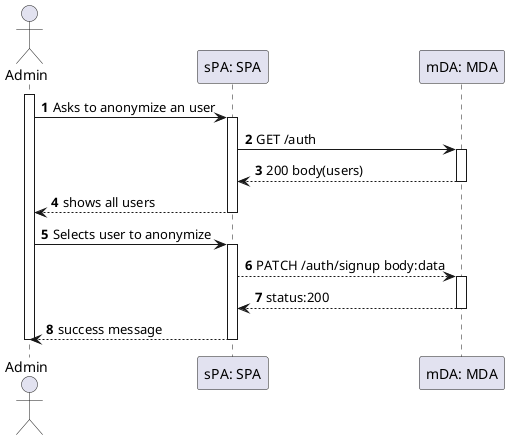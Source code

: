 @startuml
'https://plantuml.com/sequence-diagram

autonumber
actor Admin as ADM
participant "sPA: SPA" as sPA
participant "mDA: MDA" as MDA



activate ADM
ADM ->sPA : Asks to anonymize an user
activate sPA

sPA -> MDA : GET /auth
activate MDA
MDA --> sPA: 200 body(users)
deactivate MDA

sPA --> ADM: shows all users
deactivate sPA

ADM -> sPA : Selects user to anonymize
activate sPA
sPA --> MDA : PATCH /auth/signup body:data
activate MDA

MDA --> sPA :  status:200

deactivate MDA

sPA --> ADM : success message

deactivate sPA

deactivate ADM


@enduml